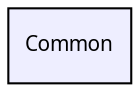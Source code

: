 digraph "Common" {
  compound=true
  node [ fontsize="10", fontname="FreeSans.ttf"];
  edge [ labelfontsize="10", labelfontname="FreeSans.ttf"];
  dir_4ab6b4cc6a7edbff49100e9123df213f [shape=box, label="Common", style="filled", fillcolor="#eeeeff", pencolor="black", URL="dir_4ab6b4cc6a7edbff49100e9123df213f.html"];
}
